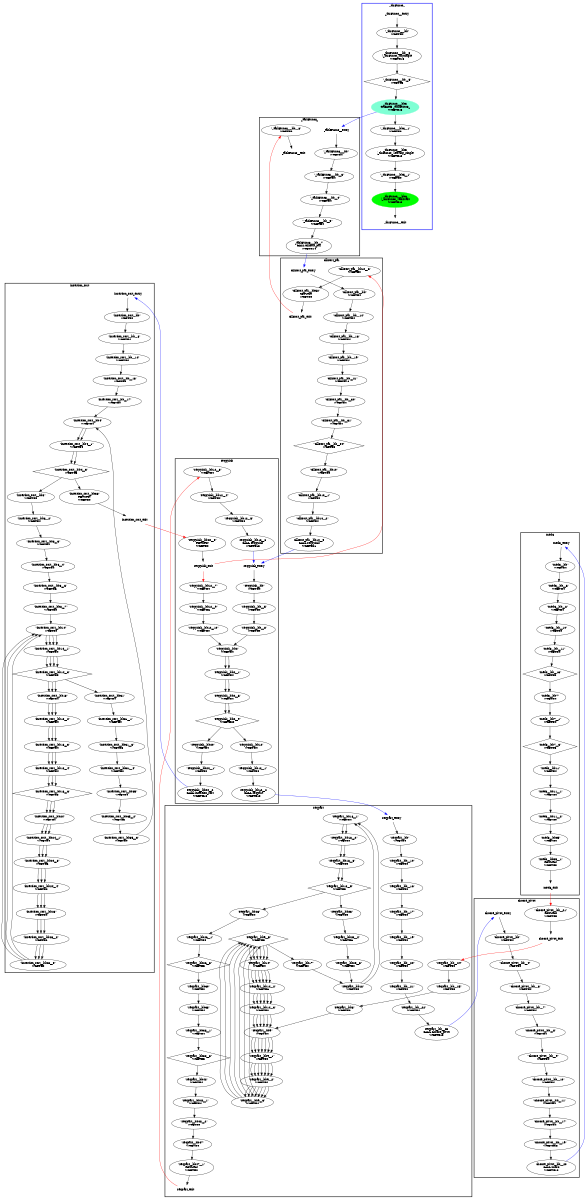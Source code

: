 digraph "CFG" {
fontsize=10;
orientation="portrait";
rankdir="TB";
size="10,8";
insertion_sort__bb4 [fontsize=10, label="\"insertion_sort__bb4\"\nWCET=4", width="0.01"];
insertion_sort_exit [color="white", fontsize=10, label="insertion_sort_exit", width="0.01"];
insertion_sort__bb__17 [fontsize=10, label="\"insertion_sort__bb__17\"\nWCET=0", width="0.01"];
insertion_sort__bb14 [fontsize=10, label="\"insertion_sort__bb14\"\nWCET=4", width="0.01"];
insertion_sort__bb [fontsize=10, label="\"insertion_sort__bb\"\nWCET=4", width="0.01"];
insertion_sort__bb14__3 [fontsize=10, label="\"insertion_sort__bb14__3\"\nWCET=5", shape=diamond, width="0.01"];
insertion_sort__bb31__1 [fontsize=10, label="\"insertion_sort__bb31__1\"\nWCET=4", width="0.01"];
insertion_sort__bb8__4 [fontsize=10, label="\"insertion_sort__bb8__4\"\nWCET=4", width="0.01"];
insertion_sort__bb31__3 [fontsize=10, label="\"insertion_sort__bb31__3\"\nWCET=6", width="0.01"];
insertion_sort_entry [color="white", fontsize=10, height="0.01", label="insertion_sort_entry", width="0.01"];
insertion_sort__bb28__3 [fontsize=10, label="\"insertion_sort__bb28__3\"\nWCET=0", width="0.01"];
insertion_sort__bb8__6 [fontsize=10, label="\"insertion_sort__bb8__6\"\nWCET=6", width="0.01"];
insertion_sort__bb8__2 [fontsize=10, label="\"insertion_sort__bb8__2\"\nWCET=4", width="0.01"];
insertion_sort__bb24__1 [fontsize=10, label="\"insertion_sort__bb24__1\"\nWCET=4", width="0.01"];
insertion_sort__bb24__3 [fontsize=10, label="\"insertion_sort__bb24__3\"\nWCET=6", width="0.01"];
insertion_sort__bb4__1 [fontsize=10, label="\"insertion_sort__bb4__1\"\nWCET=4", width="0.01"];
insertion_sort__bb18 [fontsize=10, label="\"insertion_sort__bb18\"\nWCET=4", width="0.01"];
insertion_sort__bb18__3 [fontsize=10, label="\"insertion_sort__bb18__3\"\nWCET=4", width="0.01"];
insertion_sort__bb28 [fontsize=10, label="\"insertion_sort__bb28\"\nWCET=4", width="0.01"];
insertion_sort__bb35 [fontsize=10, label="\"insertion_sort__bb35\"\nWCET=4", width="0.01"];
insertion_sort__bb8 [fontsize=10, label="\"insertion_sort__bb8\"\nWCET=4", width="0.01"];
insertion_sort__bb__8 [fontsize=10, label="\"insertion_sort__bb__8\"\nWCET=4", width="0.01"];
insertion_sort__bb31 [fontsize=10, label="\"insertion_sort__bb31\"\nWCET=4", width="0.01"];
insertion_sort__bb31__4 [fontsize=10, label="\"insertion_sort__bb31__4\"\nWCET=0", width="0.01"];
insertion_sort__bb24__4 [fontsize=10, label="\"insertion_sort__bb24__4\"\nWCET=0", width="0.01"];
insertion_sort__bb38 [fontsize=10, label="\"insertion_sort__bb38\"\nRETURN\nWCET=0", width="0.01"];
insertion_sort__bb8__7 [fontsize=10, label="\"insertion_sort__bb8__7\"\nWCET=0", width="0.01"];
insertion_sort__bb28__2 [fontsize=10, label="\"insertion_sort__bb28__2\"\nWCET=6", width="0.01"];
insertion_sort__bb24 [fontsize=10, label="\"insertion_sort__bb24\"\nWCET=4", width="0.01"];
insertion_sort__bb18__2 [fontsize=10, label="\"insertion_sort__bb18__2\"\nWCET=4", width="0.01"];
insertion_sort__bb4__3 [fontsize=10, label="\"insertion_sort__bb4__3\"\nWCET=5", shape=diamond, width="0.01"];
insertion_sort__bb35__2 [fontsize=10, label="\"insertion_sort__bb35__2\"\nWCET=6", width="0.01"];
insertion_sort__bb35__3 [fontsize=10, label="\"insertion_sort__bb35__3\"\nWCET=0", width="0.01"];
insertion_sort__bb14__1 [fontsize=10, label="\"insertion_sort__bb14__1\"\nWCET=4", width="0.01"];
insertion_sort__bb__16 [fontsize=10, label="\"insertion_sort__bb__16\"\nWCET=6", width="0.01"];
insertion_sort__bb18__6 [fontsize=10, label="\"insertion_sort__bb18__6\"\nWCET=5", shape=diamond, width="0.01"];
insertion_sort__bb18__4 [fontsize=10, label="\"insertion_sort__bb18__4\"\nWCET=4", width="0.01"];
insertion_sort__bb__14 [fontsize=10, label="\"insertion_sort__bb__14\"\nWCET=4", width="0.01"];
insertion_sort__bb8__3 [fontsize=10, label="\"insertion_sort__bb8__3\"\nWCET=4", width="0.01"];
med3__bb35__1 [fontsize=10, label="\"med3__bb35__1\"\nRETURN\nWCET=0", width="0.01"];
med3__bb11 [fontsize=10, label="\"med3__bb11\"\nWCET=4", width="0.01"];
med3__bb__10 [fontsize=10, label="\"med3__bb__10\"\nWCET=4", width="0.01"];
med3__bb [fontsize=10, label="\"med3__bb\"\nWCET=4", width="0.01"];
med3__bb11__1 [fontsize=10, label="\"med3__bb11__1\"\nWCET=4", width="0.01"];
med3_entry [color="white", fontsize=10, height="0.01", label="med3_entry", width="0.01"];
med3__bb__6 [fontsize=10, label="\"med3__bb__6\"\nWCET=4", width="0.01"];
med3__bb7__1 [fontsize=10, label="\"med3__bb7__1\"\nWCET=4", width="0.01"];
med3_exit [color="white", fontsize=10, label="med3_exit", width="0.01"];
med3__bb__8 [fontsize=10, label="\"med3__bb__8\"\nWCET=4", width="0.01"];
med3__bb7 [fontsize=10, label="\"med3__bb7\"\nWCET=4", width="0.01"];
med3__bb7__3 [fontsize=10, label="\"med3__bb7__3\"\nWCET=5", shape=diamond, width="0.01"];
med3__bb__11 [fontsize=10, label="\"med3__bb__11\"\nWCET=4", width="0.01"];
med3__bb11__2 [fontsize=10, label="\"med3__bb11__2\"\nWCET=0", width="0.01"];
med3__bb__13 [fontsize=10, label="\"med3__bb__13\"\nWCET=5", shape=diamond, width="0.01"];
med3__bb35 [fontsize=10, label="\"med3__bb35\"\nWCET=4", width="0.01"];
cilksort_par__bb__30 [fontsize=10, label="\"cilksort_par__bb__30\"\nWCET=4", width="0.01"];
cilksort_par__bb__19 [fontsize=10, label="\"cilksort_par__bb__19\"\nWCET=4", width="0.01"];
cilksort_par__bb10 [fontsize=10, label="\"cilksort_par__bb10\"\nWCET=4", width="0.01"];
cilksort_par__bb__16 [fontsize=10, label="\"cilksort_par__bb__16\"\nWCET=4", width="0.01"];
cilksort_par__bb10__1 [fontsize=10, label="\"cilksort_par__bb10__1\"\nWCET=4", width="0.01"];
cilksort_par__bb10__2 [fontsize=10, label="\"cilksort_par__bb10__2\"\nWCET=4", width="0.01"];
cilksort_par__bb10__6 [fontsize=10, label="\"cilksort_par__bb10__6\"\nWCET=0", width="0.01"];
cilksort_par__bb52 [fontsize=10, label="\"cilksort_par__bb52\"\nRETURN\nWCET=0", width="0.01"];
cilksort_par__bb10__5 [fontsize=10, label="cilksort_par__bb10__5\nCALL seqquick\nWCET=21", width="0.01"];
cilksort_par_exit [color="white", fontsize=10, label="cilksort_par_exit", width="0.01"];
cilksort_par__bb__14 [fontsize=10, label="\"cilksort_par__bb__14\"\nWCET=4", width="0.01"];
cilksort_par__bb__21 [fontsize=10, label="\"cilksort_par__bb__21\"\nWCET=16", width="0.01"];
cilksort_par__bb__34 [fontsize=10, label="\"cilksort_par__bb__34\"\nWCET=6", shape=diamond, width="0.01"];
cilksort_par_entry [color="white", fontsize=10, height="0.01", label="cilksort_par_entry", width="0.01"];
cilksort_par__bb [fontsize=10, label="\"cilksort_par__bb\"\nWCET=4", width="0.01"];
cilksort_par__bb__31 [fontsize=10, label="\"cilksort_par__bb__31\"\nWCET=4", width="0.01"];
_thrFunc0___bb3__1 [fontsize=10, label="\"_thrFunc0___bb3__1\"\nWCET=0", width="0.01"];
_thrFunc0___bb5 [fontsize=10, label="_thrFunc0___bb5\n(_thrFunc0_)leaving_single\nWCET=13", width="0.01"];
_thrFunc0__entry [color="white", fontsize=10, height="0.01", label="_thrFunc0__entry", width="0.01"];
_thrFunc0___bb6 [color=green, fontsize=10, label="_thrFunc0___bb6\n(_thrFunc0_)taskwait\nWCET=13", style=filled, width="0.01"];
_thrFunc0___bb5__1 [fontsize=10, label="\"_thrFunc0___bb5__1\"\nWCET=0", width="0.01"];
_thrFunc0___bb [fontsize=10, label="\"_thrFunc0___bb\"\nWCET=4", width="0.01"];
_thrFunc0___bb__3 [fontsize=10, label="_thrFunc0___bb__3\n(_thrFunc0_)mysingle\nWCET=13", width="0.01"];
_thrFunc0___bb__5 [fontsize=10, label="\"_thrFunc0___bb__5\"\nWCET=5", shape=diamond, width="0.01"];
_thrFunc0___bb3 [color=aquamarine, fontsize=10, label="_thrFunc0___bb3\nCREATE _taskFunc8_\nWCET=13", style=filled, width="0.01"];
_thrFunc0__exit [color="white", fontsize=10, label="_thrFunc0__exit", width="0.01"];
seqquick__bb2__6 [fontsize=10, label="\"seqquick__bb2__6\"\nWCET=4", width="0.01"];
seqquick__bb12__1 [fontsize=10, label="\"seqquick__bb12__1\"\nWCET=4", width="0.01"];
seqquick__bb12__6 [fontsize=10, label="seqquick__bb12__6\nCALL seqquick\nWCET=13", width="0.01"];
seqquick__bb [fontsize=10, label="\"seqquick__bb\"\nWCET=4", width="0.01"];
seqquick__bb__8 [fontsize=10, label="\"seqquick__bb__8\"\nWCET=0", width="0.01"];
seqquick__bb2__1 [fontsize=10, label="\"seqquick__bb2__1\"\nWCET=4", width="0.01"];
seqquick__bb20 [fontsize=10, label="\"seqquick__bb20\"\nWCET=4", width="0.01"];
seqquick__bb12__4 [fontsize=10, label="\"seqquick__bb12__4\"\nWCET=4", width="0.01"];
seqquick_entry [color="white", fontsize=10, height="0.01", label="seqquick_entry", width="0.01"];
seqquick__bb12__3 [fontsize=10, label="\"seqquick__bb12__3\"\nWCET=4", width="0.01"];
seqquick__bb12__5 [fontsize=10, label="\"seqquick__bb12__5\"\nWCET=4", width="0.01"];
seqquick__bb20__2 [fontsize=10, label="seqquick__bb20__2\nCALL insertion_sort\nWCET=13", width="0.01"];
seqquick__bb20__3 [fontsize=10, label="\"seqquick__bb20__3\"\nRETURN\nWCET=0", width="0.01"];
seqquick__bb12__7 [fontsize=10, label="\"seqquick__bb12__7\"\nWCET=4", width="0.01"];
seqquick__bb2__9 [fontsize=10, label="\"seqquick__bb2__9\"\nWCET=20", shape=diamond, width="0.01"];
seqquick__bb20__1 [fontsize=10, label="\"seqquick__bb20__1\"\nWCET=4", width="0.01"];
seqquick__bb12__10 [fontsize=10, label="\"seqquick__bb12__10\"\nWCET=0", width="0.01"];
seqquick__bb2 [fontsize=10, label="\"seqquick__bb2\"\nWCET=4", width="0.01"];
seqquick__bb12__9 [fontsize=10, label="\"seqquick__bb12__9\"\nWCET=6", width="0.01"];
seqquick_exit [color="white", fontsize=10, label="seqquick_exit", width="0.01"];
seqquick__bb__5 [fontsize=10, label="\"seqquick__bb__5\"\nWCET=4", width="0.01"];
seqquick__bb12__2 [fontsize=10, label="seqquick__bb12__2\nCALL seqpart\nWCET=13", width="0.01"];
seqquick__bb12 [fontsize=10, label="\"seqquick__bb12\"\nWCET=4", width="0.01"];
_taskFunc8___bb__7 [fontsize=10, label="_taskFunc8___bb__7\nCALL cilksort_par\nWCET=14", width="0.01"];
_taskFunc8__exit [color="white", fontsize=10, label="_taskFunc8__exit", width="0.01"];
_taskFunc8___bb__5 [fontsize=10, label="\"_taskFunc8___bb__5\"\nWCET=4", width="0.01"];
_taskFunc8___bb__3 [fontsize=10, label="\"_taskFunc8___bb__3\"\nWCET=4", width="0.01"];
_taskFunc8__entry [color="white", fontsize=10, height="0.01", label="_taskFunc8__entry", width="0.01"];
_taskFunc8___bb__4 [fontsize=10, label="\"_taskFunc8___bb__4\"\nWCET=4", width="0.01"];
_taskFunc8___bb [fontsize=10, label="\"_taskFunc8___bb\"\nWCET=4", width="0.01"];
_taskFunc8___bb__8 [fontsize=10, label="\"_taskFunc8___bb__8\"\nWCET=0", width="0.01"];
seqpart__bb18__1 [fontsize=10, label="\"seqpart__bb18__1\"\nWCET=4", width="0.01"];
seqpart__bb18 [fontsize=10, label="\"seqpart__bb18\"\nWCET=4", width="0.01"];
seqpart__bb__19 [fontsize=10, label="\"seqpart__bb__19\"\nWCET=4", width="0.01"];
seqpart__bb23 [fontsize=10, label="\"seqpart__bb23\"\nWCET=4", width="0.01"];
seqpart__bb__24 [fontsize=10, label="\"seqpart__bb__24\"\nWCET=4", width="0.01"];
seqpart__bb9 [fontsize=10, label="\"seqpart__bb9\"\nWCET=4", width="0.01"];
seqpart__bb30 [fontsize=10, label="\"seqpart__bb30\"\nWCET=0", width="0.01"];
seqpart__bb18__2 [fontsize=10, label="\"seqpart__bb18__2\"\nWCET=4", width="0.01"];
seqpart__bb23__2 [fontsize=10, label="\"seqpart__bb23__2\"\nWCET=6", width="0.01"];
seqpart__bb14__3 [fontsize=10, label="\"seqpart__bb14__3\"\nWCET=0", width="0.01"];
seqpart__bb47__1 [fontsize=10, label="\"seqpart__bb47__1\"\nRETURN\nWCET=0", width="0.01"];
seqpart__bb__22 [fontsize=10, label="\"seqpart__bb__22\"\nWCET=4", width="0.01"];
seqpart__bb17 [fontsize=10, label="\"seqpart__bb17\"\nWCET=0", width="0.01"];
seqpart__bb42__2 [fontsize=10, label="\"seqpart__bb42__2\"\nWCET=0", width="0.01"];
seqpart__bb42 [fontsize=10, label="\"seqpart__bb42\"\nWCET=4", width="0.01"];
seqpart__bb__10 [fontsize=10, label="\"seqpart__bb__10\"\nWCET=4", width="0.01"];
seqpart__bb9__3 [fontsize=10, label="\"seqpart__bb9__3\"\nWCET=4", width="0.01"];
seqpart__bb__16 [fontsize=10, label="\"seqpart__bb__16\"\nWCET=4", width="0.01"];
seqpart__bb8 [fontsize=10, label="\"seqpart__bb8\"\nWCET=0", width="0.01"];
seqpart__bb38__1 [fontsize=10, label="\"seqpart__bb38__1\"\nWCET=4", width="0.01"];
seqpart__bb26__3 [fontsize=10, label="\"seqpart__bb26__3\"\nWCET=5", shape=diamond, width="0.01"];
seqpart__bb38__3 [fontsize=10, label="\"seqpart__bb38__3\"\nWCET=5", shape=diamond, width="0.01"];
seqpart__bb26 [fontsize=10, label="\"seqpart__bb26\"\nWCET=4", width="0.01"];
seqpart__bb18__5 [fontsize=10, label="\"seqpart__bb18__5\"\nWCET=5", shape=diamond, width="0.01"];
seqpart__bb18__3 [fontsize=10, label="\"seqpart__bb18__3\"\nWCET=4", width="0.01"];
seqpart__bb9__1 [fontsize=10, label="\"seqpart__bb9__1\"\nWCET=4", width="0.01"];
seqpart__bb__21 [fontsize=10, label="\"seqpart__bb__21\"\nWCET=4", width="0.01"];
seqpart__bb__23 [fontsize=10, label="seqpart__bb__23\nCALL choose_pivot\nWCET=13", width="0.01"];
seqpart__bb47 [fontsize=10, label="\"seqpart__bb47\"\nWCET=4", width="0.01"];
seqpart__bb14__2 [fontsize=10, label="\"seqpart__bb14__2\"\nWCET=6", width="0.01"];
seqpart_exit [color="white", fontsize=10, label="seqpart_exit", width="0.01"];
seqpart_entry [color="white", fontsize=10, height="0.01", label="seqpart_entry", width="0.01"];
seqpart__bb__25 [fontsize=10, label="\"seqpart__bb__25\"\nWCET=0", width="0.01"];
seqpart__bb23__3 [fontsize=10, label="\"seqpart__bb23__3\"\nWCET=0", width="0.01"];
seqpart__bb__20 [fontsize=10, label="\"seqpart__bb__20\"\nWCET=4", width="0.01"];
seqpart__bb9__2 [fontsize=10, label="\"seqpart__bb9__2\"\nWCET=4", width="0.01"];
seqpart__bb9__5 [fontsize=10, label="\"seqpart__bb9__5\"\nWCET=5", shape=diamond, width="0.01"];
seqpart__bb42__1 [fontsize=10, label="\"seqpart__bb42__1\"\nWCET=4", width="0.01"];
seqpart__bb38 [fontsize=10, label="\"seqpart__bb38\"\nWCET=4", width="0.01"];
seqpart__bb26__1 [fontsize=10, label="\"seqpart__bb26__1\"\nWCET=4", width="0.01"];
seqpart__bb__17 [fontsize=10, label="\"seqpart__bb__17\"\nWCET=4", width="0.01"];
seqpart__bb [fontsize=10, label="\"seqpart__bb\"\nWCET=4", width="0.01"];
seqpart__bb14 [fontsize=10, label="\"seqpart__bb14\"\nWCET=4", width="0.01"];
choose_pivot_entry [color="white", fontsize=10, height="0.01", label="choose_pivot_entry", width="0.01"];
choose_pivot__bb__4 [fontsize=10, label="\"choose_pivot__bb__4\"\nWCET=4", width="0.01"];
choose_pivot__bb__8 [fontsize=10, label="\"choose_pivot__bb__8\"\nWCET=4", width="0.01"];
choose_pivot__bb__7 [fontsize=10, label="\"choose_pivot__bb__7\"\nWCET=4", width="0.01"];
choose_pivot__bb__11 [fontsize=10, label="\"choose_pivot__bb__11\"\nWCET=4", width="0.01"];
choose_pivot__bb__10 [fontsize=10, label="\"choose_pivot__bb__10\"\nWCET=4", width="0.01"];
choose_pivot__bb [fontsize=10, label="\"choose_pivot__bb\"\nWCET=4", width="0.01"];
choose_pivot__bb__21 [fontsize=10, label="\"choose_pivot__bb__21\"\nRETURN\nWCET=0", width="0.01"];
choose_pivot__bb__20 [fontsize=10, label="choose_pivot__bb__20\nCALL med3\nWCET=13", width="0.01"];
choose_pivot__bb__9 [fontsize=10, label="\"choose_pivot__bb__9\"\nWCET=4", width="0.01"];
choose_pivot__bb__17 [fontsize=10, label="\"choose_pivot__bb__17\"\nWCET=4", width="0.01"];
choose_pivot__bb__6 [fontsize=10, label="\"choose_pivot__bb__6\"\nWCET=4", width="0.01"];
choose_pivot__bb__19 [fontsize=10, label="\"choose_pivot__bb__19\"\nWCET=36", width="0.01"];
choose_pivot_exit [color="white", fontsize=10, label="choose_pivot_exit", width="0.01"];
insertion_sort__bb4 -> insertion_sort__bb4__1  [key=0];
insertion_sort__bb4 -> insertion_sort__bb4__1  [key=1];
insertion_sort_exit -> seqquick__bb20__3  [color=red, key=0];
insertion_sort__bb__17 -> insertion_sort__bb4  [key=0];
insertion_sort__bb14 -> insertion_sort__bb14__1  [key=0];
insertion_sort__bb14 -> insertion_sort__bb14__1  [key=1];
insertion_sort__bb14 -> insertion_sort__bb14__1  [key=2];
insertion_sort__bb14 -> insertion_sort__bb14__1  [key=3];
insertion_sort__bb -> insertion_sort__bb__8  [key=0];
insertion_sort__bb14__3 -> insertion_sort__bb18  [key=0];
insertion_sort__bb14__3 -> insertion_sort__bb18  [key=1];
insertion_sort__bb14__3 -> insertion_sort__bb18  [key=2];
insertion_sort__bb14__3 -> insertion_sort__bb31  [key=0];
insertion_sort__bb31__1 -> insertion_sort__bb31__3  [key=0];
insertion_sort__bb8__4 -> insertion_sort__bb8__6  [key=0];
insertion_sort__bb31__3 -> insertion_sort__bb31__4  [key=0];
insertion_sort_entry -> insertion_sort__bb  [key=0];
insertion_sort__bb28__3 -> insertion_sort__bb14  [key=0];
insertion_sort__bb28__3 -> insertion_sort__bb14  [key=1];
insertion_sort__bb28__3 -> insertion_sort__bb14  [key=2];
insertion_sort__bb8__6 -> insertion_sort__bb8__7  [key=0];
insertion_sort__bb8__2 -> insertion_sort__bb8__3  [key=0];
insertion_sort__bb24__1 -> insertion_sort__bb24__3  [key=0];
insertion_sort__bb24__1 -> insertion_sort__bb24__3  [key=1];
insertion_sort__bb24__1 -> insertion_sort__bb24__3  [key=2];
insertion_sort__bb24__3 -> insertion_sort__bb24__4  [key=0];
insertion_sort__bb24__3 -> insertion_sort__bb24__4  [key=1];
insertion_sort__bb24__3 -> insertion_sort__bb24__4  [key=2];
insertion_sort__bb4__1 -> insertion_sort__bb4__3  [key=0];
insertion_sort__bb4__1 -> insertion_sort__bb4__3  [key=1];
insertion_sort__bb18 -> insertion_sort__bb18__2  [key=0];
insertion_sort__bb18 -> insertion_sort__bb18__2  [key=1];
insertion_sort__bb18 -> insertion_sort__bb18__2  [key=2];
insertion_sort__bb18__3 -> insertion_sort__bb18__4  [key=0];
insertion_sort__bb18__3 -> insertion_sort__bb18__4  [key=1];
insertion_sort__bb18__3 -> insertion_sort__bb18__4  [key=2];
insertion_sort__bb28 -> insertion_sort__bb28__2  [key=0];
insertion_sort__bb28 -> insertion_sort__bb28__2  [key=1];
insertion_sort__bb28 -> insertion_sort__bb28__2  [key=2];
insertion_sort__bb35 -> insertion_sort__bb35__2  [key=0];
insertion_sort__bb8 -> insertion_sort__bb8__2  [key=0];
insertion_sort__bb__8 -> insertion_sort__bb__14  [key=0];
insertion_sort__bb31 -> insertion_sort__bb31__1  [key=0];
insertion_sort__bb31__4 -> insertion_sort__bb35  [key=0];
insertion_sort__bb24__4 -> insertion_sort__bb28  [key=0];
insertion_sort__bb24__4 -> insertion_sort__bb28  [key=1];
insertion_sort__bb24__4 -> insertion_sort__bb28  [key=2];
insertion_sort__bb38 -> insertion_sort_exit  [key=0];
insertion_sort__bb8__7 -> insertion_sort__bb14  [key=0];
insertion_sort__bb28__2 -> insertion_sort__bb28__3  [key=0];
insertion_sort__bb28__2 -> insertion_sort__bb28__3  [key=1];
insertion_sort__bb28__2 -> insertion_sort__bb28__3  [key=2];
insertion_sort__bb24 -> insertion_sort__bb24__1  [key=0];
insertion_sort__bb24 -> insertion_sort__bb24__1  [key=1];
insertion_sort__bb24 -> insertion_sort__bb24__1  [key=2];
insertion_sort__bb18__2 -> insertion_sort__bb18__3  [key=0];
insertion_sort__bb18__2 -> insertion_sort__bb18__3  [key=1];
insertion_sort__bb18__2 -> insertion_sort__bb18__3  [key=2];
insertion_sort__bb4__3 -> insertion_sort__bb8  [key=0];
insertion_sort__bb4__3 -> insertion_sort__bb38  [key=0];
insertion_sort__bb35__2 -> insertion_sort__bb35__3  [key=0];
insertion_sort__bb35__3 -> insertion_sort__bb4  [key=0];
insertion_sort__bb14__1 -> insertion_sort__bb14__3  [key=0];
insertion_sort__bb14__1 -> insertion_sort__bb14__3  [key=1];
insertion_sort__bb14__1 -> insertion_sort__bb14__3  [key=2];
insertion_sort__bb14__1 -> insertion_sort__bb14__3  [key=3];
insertion_sort__bb__16 -> insertion_sort__bb__17  [key=0];
insertion_sort__bb18__6 -> insertion_sort__bb24  [key=0];
insertion_sort__bb18__6 -> insertion_sort__bb24  [key=1];
insertion_sort__bb18__6 -> insertion_sort__bb24  [key=2];
insertion_sort__bb18__4 -> insertion_sort__bb18__6  [key=0];
insertion_sort__bb18__4 -> insertion_sort__bb18__6  [key=1];
insertion_sort__bb18__4 -> insertion_sort__bb18__6  [key=2];
insertion_sort__bb__14 -> insertion_sort__bb__16  [key=0];
insertion_sort__bb8__3 -> insertion_sort__bb8__4  [key=0];
med3__bb35__1 -> med3_exit  [key=0];
med3__bb11 -> med3__bb11__1  [key=0];
med3__bb__10 -> med3__bb__11  [key=0];
med3__bb -> med3__bb__6  [key=0];
med3__bb11__1 -> med3__bb11__2  [key=0];
med3_entry -> med3__bb  [key=0];
med3__bb__6 -> med3__bb__8  [key=0];
med3__bb7__1 -> med3__bb7__3  [key=0];
med3_exit -> choose_pivot__bb__21  [color=red, key=0];
med3__bb__8 -> med3__bb__10  [key=0];
med3__bb7 -> med3__bb7__1  [key=0];
med3__bb7__3 -> med3__bb11  [key=0];
med3__bb__11 -> med3__bb__13  [key=0];
med3__bb11__2 -> med3__bb35  [key=0];
med3__bb__13 -> med3__bb7  [key=0];
med3__bb35 -> med3__bb35__1  [key=0];
cilksort_par__bb__30 -> cilksort_par__bb__31  [key=0];
cilksort_par__bb__19 -> cilksort_par__bb__21  [key=0];
cilksort_par__bb10 -> cilksort_par__bb10__1  [key=0];
cilksort_par__bb__16 -> cilksort_par__bb__19  [key=0];
cilksort_par__bb10__1 -> cilksort_par__bb10__2  [key=0];
cilksort_par__bb10__2 -> cilksort_par__bb10__5  [key=0];
cilksort_par__bb10__6 -> cilksort_par__bb52  [key=0];
cilksort_par__bb52 -> cilksort_par_exit  [key=0];
cilksort_par__bb10__5 -> seqquick_entry  [color=blue, key=0];
cilksort_par_exit -> _taskFunc8___bb__8  [color=red, key=0];
cilksort_par__bb__14 -> cilksort_par__bb__16  [key=0];
cilksort_par__bb__21 -> cilksort_par__bb__30  [key=0];
cilksort_par__bb__34 -> cilksort_par__bb10  [key=0];
cilksort_par_entry -> cilksort_par__bb  [key=0];
cilksort_par__bb -> cilksort_par__bb__14  [key=0];
cilksort_par__bb__31 -> cilksort_par__bb__34  [key=0];
_thrFunc0___bb3__1 -> _thrFunc0___bb5  [key=0];
_thrFunc0___bb5 -> _thrFunc0___bb5__1  [key=0];
_thrFunc0__entry -> _thrFunc0___bb  [key=0];
_thrFunc0___bb6 -> _thrFunc0__exit  [key=0];
_thrFunc0___bb5__1 -> _thrFunc0___bb6  [key=0];
_thrFunc0___bb -> _thrFunc0___bb__3  [key=0];
_thrFunc0___bb__3 -> _thrFunc0___bb__5  [key=0];
_thrFunc0___bb__5 -> _thrFunc0___bb3  [key=0];
_thrFunc0___bb3 -> _thrFunc0___bb3__1  [key=0];
_thrFunc0___bb3 -> _taskFunc8__entry  [color=blue, key=0];
seqquick__bb2__6 -> seqquick__bb2__9  [key=0];
seqquick__bb2__6 -> seqquick__bb2__9  [key=1];
seqquick__bb12__1 -> seqquick__bb12__2  [key=0];
seqquick__bb12__6 -> seqquick_entry  [color=blue, key=0];
seqquick__bb -> seqquick__bb__5  [key=0];
seqquick__bb__8 -> seqquick__bb2  [key=0];
seqquick__bb2__1 -> seqquick__bb2__6  [key=0];
seqquick__bb2__1 -> seqquick__bb2__6  [key=1];
seqquick__bb20 -> seqquick__bb20__1  [key=0];
seqquick__bb12__4 -> seqquick__bb12__5  [key=0];
seqquick_entry -> seqquick__bb  [key=0];
seqquick__bb12__3 -> seqquick__bb12__4  [key=0];
seqquick__bb12__5 -> seqquick__bb12__6  [key=0];
seqquick__bb20__2 -> insertion_sort_entry  [color=blue, key=0];
seqquick__bb20__3 -> seqquick_exit  [key=0];
seqquick__bb12__7 -> seqquick__bb12__9  [key=0];
seqquick__bb2__9 -> seqquick__bb12  [key=0];
seqquick__bb2__9 -> seqquick__bb20  [key=0];
seqquick__bb20__1 -> seqquick__bb20__2  [key=0];
seqquick__bb12__10 -> seqquick__bb2  [key=0];
seqquick__bb2 -> seqquick__bb2__1  [key=0];
seqquick__bb2 -> seqquick__bb2__1  [key=1];
seqquick__bb12__9 -> seqquick__bb12__10  [key=0];
seqquick_exit -> cilksort_par__bb10__6  [color=red, key=0];
seqquick_exit -> seqquick__bb12__7  [color=red, key=0];
seqquick__bb__5 -> seqquick__bb__8  [key=0];
seqquick__bb12__2 -> seqpart_entry  [color=blue, key=0];
seqquick__bb12 -> seqquick__bb12__1  [key=0];
_taskFunc8___bb__7 -> cilksort_par_entry  [color=blue, key=0];
_taskFunc8___bb__5 -> _taskFunc8___bb__7  [key=0];
_taskFunc8___bb__3 -> _taskFunc8___bb__4  [key=0];
_taskFunc8__entry -> _taskFunc8___bb  [key=0];
_taskFunc8___bb__4 -> _taskFunc8___bb__5  [key=0];
_taskFunc8___bb -> _taskFunc8___bb__3  [key=0];
_taskFunc8___bb__8 -> _taskFunc8__exit  [key=0];
seqpart__bb18__1 -> seqpart__bb18__2  [key=0];
seqpart__bb18__1 -> seqpart__bb18__2  [key=1];
seqpart__bb18 -> seqpart__bb18__1  [key=0];
seqpart__bb18 -> seqpart__bb18__1  [key=1];
seqpart__bb__19 -> seqpart__bb__20  [key=0];
seqpart__bb23 -> seqpart__bb23__2  [key=0];
seqpart__bb__24 -> seqpart__bb__25  [key=0];
seqpart__bb9 -> seqpart__bb9__1  [key=0];
seqpart__bb9 -> seqpart__bb9__1  [key=1];
seqpart__bb9 -> seqpart__bb9__1  [key=2];
seqpart__bb9 -> seqpart__bb9__1  [key=3];
seqpart__bb9 -> seqpart__bb9__1  [key=4];
seqpart__bb9 -> seqpart__bb9__1  [key=5];
seqpart__bb9 -> seqpart__bb9__1  [key=6];
seqpart__bb30 -> seqpart__bb38  [key=0];
seqpart__bb18__2 -> seqpart__bb18__3  [key=0];
seqpart__bb18__2 -> seqpart__bb18__3  [key=1];
seqpart__bb23__2 -> seqpart__bb23__3  [key=0];
seqpart__bb14__3 -> seqpart__bb9  [key=0];
seqpart__bb14__3 -> seqpart__bb9  [key=1];
seqpart__bb14__3 -> seqpart__bb9  [key=2];
seqpart__bb14__3 -> seqpart__bb9  [key=3];
seqpart__bb14__3 -> seqpart__bb9  [key=4];
seqpart__bb14__3 -> seqpart__bb9  [key=5];
seqpart__bb47__1 -> seqpart_exit  [key=0];
seqpart__bb__22 -> seqpart__bb__23  [key=0];
seqpart__bb17 -> seqpart__bb18  [key=0];
seqpart__bb42__2 -> seqpart__bb47  [key=0];
seqpart__bb42 -> seqpart__bb42__1  [key=0];
seqpart__bb__10 -> seqpart__bb__16  [key=0];
seqpart__bb9__3 -> seqpart__bb9__5  [key=0];
seqpart__bb9__3 -> seqpart__bb9__5  [key=1];
seqpart__bb9__3 -> seqpart__bb9__5  [key=2];
seqpart__bb9__3 -> seqpart__bb9__5  [key=3];
seqpart__bb9__3 -> seqpart__bb9__5  [key=4];
seqpart__bb9__3 -> seqpart__bb9__5  [key=5];
seqpart__bb9__3 -> seqpart__bb9__5  [key=6];
seqpart__bb__16 -> seqpart__bb__17  [key=0];
seqpart__bb8 -> seqpart__bb9  [key=0];
seqpart__bb38__1 -> seqpart__bb38__3  [key=0];
seqpart__bb26__3 -> seqpart__bb30  [key=0];
seqpart__bb38__3 -> seqpart__bb42  [key=0];
seqpart__bb26 -> seqpart__bb26__1  [key=0];
seqpart__bb18__5 -> seqpart__bb23  [key=0];
seqpart__bb18__5 -> seqpart__bb26  [key=0];
seqpart__bb18__3 -> seqpart__bb18__5  [key=0];
seqpart__bb18__3 -> seqpart__bb18__5  [key=1];
seqpart__bb9__1 -> seqpart__bb9__2  [key=0];
seqpart__bb9__1 -> seqpart__bb9__2  [key=1];
seqpart__bb9__1 -> seqpart__bb9__2  [key=2];
seqpart__bb9__1 -> seqpart__bb9__2  [key=3];
seqpart__bb9__1 -> seqpart__bb9__2  [key=4];
seqpart__bb9__1 -> seqpart__bb9__2  [key=5];
seqpart__bb9__1 -> seqpart__bb9__2  [key=6];
seqpart__bb__21 -> seqpart__bb__22  [key=0];
seqpart__bb__23 -> choose_pivot_entry  [color=blue, key=0];
seqpart__bb47 -> seqpart__bb47__1  [key=0];
seqpart__bb14__2 -> seqpart__bb14__3  [key=0];
seqpart__bb14__2 -> seqpart__bb14__3  [key=1];
seqpart__bb14__2 -> seqpart__bb14__3  [key=2];
seqpart__bb14__2 -> seqpart__bb14__3  [key=3];
seqpart__bb14__2 -> seqpart__bb14__3  [key=4];
seqpart__bb14__2 -> seqpart__bb14__3  [key=5];
seqpart_exit -> seqquick__bb12__3  [color=red, key=0];
seqpart_entry -> seqpart__bb  [key=0];
seqpart__bb__25 -> seqpart__bb8  [key=0];
seqpart__bb23__3 -> seqpart__bb18  [key=0];
seqpart__bb__20 -> seqpart__bb__21  [key=0];
seqpart__bb9__2 -> seqpart__bb9__3  [key=0];
seqpart__bb9__2 -> seqpart__bb9__3  [key=1];
seqpart__bb9__2 -> seqpart__bb9__3  [key=2];
seqpart__bb9__2 -> seqpart__bb9__3  [key=3];
seqpart__bb9__2 -> seqpart__bb9__3  [key=4];
seqpart__bb9__2 -> seqpart__bb9__3  [key=5];
seqpart__bb9__2 -> seqpart__bb9__3  [key=6];
seqpart__bb9__5 -> seqpart__bb14  [key=0];
seqpart__bb9__5 -> seqpart__bb14  [key=1];
seqpart__bb9__5 -> seqpart__bb14  [key=2];
seqpart__bb9__5 -> seqpart__bb14  [key=3];
seqpart__bb9__5 -> seqpart__bb14  [key=4];
seqpart__bb9__5 -> seqpart__bb14  [key=5];
seqpart__bb9__5 -> seqpart__bb17  [key=0];
seqpart__bb42__1 -> seqpart__bb42__2  [key=0];
seqpart__bb38 -> seqpart__bb38__1  [key=0];
seqpart__bb26__1 -> seqpart__bb26__3  [key=0];
seqpart__bb__17 -> seqpart__bb__19  [key=0];
seqpart__bb -> seqpart__bb__10  [key=0];
seqpart__bb14 -> seqpart__bb14__2  [key=0];
seqpart__bb14 -> seqpart__bb14__2  [key=1];
seqpart__bb14 -> seqpart__bb14__2  [key=2];
seqpart__bb14 -> seqpart__bb14__2  [key=3];
seqpart__bb14 -> seqpart__bb14__2  [key=4];
seqpart__bb14 -> seqpart__bb14__2  [key=5];
choose_pivot_entry -> choose_pivot__bb  [key=0];
choose_pivot__bb__4 -> choose_pivot__bb__6  [key=0];
choose_pivot__bb__8 -> choose_pivot__bb__9  [key=0];
choose_pivot__bb__7 -> choose_pivot__bb__8  [key=0];
choose_pivot__bb__11 -> choose_pivot__bb__17  [key=0];
choose_pivot__bb__10 -> choose_pivot__bb__11  [key=0];
choose_pivot__bb -> choose_pivot__bb__4  [key=0];
choose_pivot__bb__21 -> choose_pivot_exit  [key=0];
choose_pivot__bb__20 -> med3_entry  [color=blue, key=0];
choose_pivot__bb__9 -> choose_pivot__bb__10  [key=0];
choose_pivot__bb__17 -> choose_pivot__bb__19  [key=0];
choose_pivot__bb__6 -> choose_pivot__bb__7  [key=0];
choose_pivot__bb__19 -> choose_pivot__bb__20  [key=0];
choose_pivot_exit -> seqpart__bb__24  [color=red, key=0];
subgraph "cluster__thrFunc0_" {
label=_thrFunc0_
style="bold"
color="blue"
"_thrFunc0___bb"
"_thrFunc0___bb__3"
"_thrFunc0___bb__5"
"_thrFunc0___bb3"
"_thrFunc0___bb3__1"
"_thrFunc0___bb5"
"_thrFunc0___bb5__1"
"_thrFunc0___bb6"

"_thrFunc0__entry"
"_thrFunc0__exit"
}
subgraph "cluster__taskFunc8_" {
label=_taskFunc8_
style="bold"
"_taskFunc8___bb"
"_taskFunc8___bb__3"
"_taskFunc8___bb__4"
"_taskFunc8___bb__5"
"_taskFunc8___bb__7"
"_taskFunc8___bb__8"

"_taskFunc8__entry"
"_taskFunc8__exit"
}
subgraph "cluster_cilksort_par" {
label=cilksort_par
style="bold"
"cilksort_par__bb"
"cilksort_par__bb__14"
"cilksort_par__bb__16"
"cilksort_par__bb__19"
"cilksort_par__bb__21"
"cilksort_par__bb__30"
"cilksort_par__bb__31"
"cilksort_par__bb__34"
"cilksort_par__bb10"
"cilksort_par__bb10__1"
"cilksort_par__bb10__2"
"cilksort_par__bb10__5"
"cilksort_par__bb10__6"






































"cilksort_par__bb52"
"cilksort_par_entry"
"cilksort_par_exit"
}
subgraph "cluster__taskFunc2_" {
label=_taskFunc2_
style="bold"






















}
subgraph "cluster__taskFunc6_" {
label=_taskFunc6_
style="bold"





























}
subgraph "cluster_cilkmerge_par" {
label=cilkmerge_par
style="bold"






































































}
subgraph "cluster_seqmerge" {
label=seqmerge
style="bold"



















































































































}
subgraph "cluster_binsplit" {
label=binsplit
style="bold"




































}
subgraph "cluster__taskFunc0_" {
label=_taskFunc0_
style="bold"






























}
subgraph "cluster__taskFunc1_" {
label=_taskFunc1_
style="bold"


































}
subgraph "cluster__taskFunc5_" {
label=_taskFunc5_
style="bold"


























}
subgraph "cluster__taskFunc4_" {
label=_taskFunc4_
style="bold"






















}
subgraph "cluster__taskFunc3_" {
label=_taskFunc3_
style="bold"






















}
subgraph "cluster__taskFunc7_" {
label=_taskFunc7_
style="bold"



































}
subgraph "cluster_seqquick" {
label=seqquick
style="bold"
"seqquick__bb"
"seqquick__bb__5"
"seqquick__bb__8"
"seqquick__bb2"
"seqquick__bb2__1"
"seqquick__bb2__6"
"seqquick__bb2__9"
"seqquick__bb12"
"seqquick__bb12__1"
"seqquick__bb12__2"
"seqquick__bb12__3"
"seqquick__bb12__4"
"seqquick__bb12__5"
"seqquick__bb12__6"
"seqquick__bb12__7"
"seqquick__bb12__9"
"seqquick__bb12__10"
"seqquick__bb20"
"seqquick__bb20__1"
"seqquick__bb20__2"
"seqquick__bb20__3"
"seqquick_entry"
"seqquick_exit"
}
subgraph "cluster_seqpart" {
label=seqpart
style="bold"
"seqpart__bb"
"seqpart__bb__10"
"seqpart__bb__16"
"seqpart__bb__17"
"seqpart__bb__19"
"seqpart__bb__20"
"seqpart__bb__21"
"seqpart__bb__22"
"seqpart__bb__23"
"seqpart__bb__24"
"seqpart__bb__25"
"seqpart__bb8"
"seqpart__bb9"
"seqpart__bb9__1"
"seqpart__bb9__2"
"seqpart__bb9__3"
"seqpart__bb9__5"
"seqpart__bb14"
"seqpart__bb14__2"
"seqpart__bb14__3"
"seqpart__bb17"
"seqpart__bb18"
"seqpart__bb18__1"
"seqpart__bb18__2"
"seqpart__bb18__3"
"seqpart__bb18__5"
"seqpart__bb23"
"seqpart__bb23__2"
"seqpart__bb23__3"
"seqpart__bb26"
"seqpart__bb26__1"
"seqpart__bb26__3"
"seqpart__bb30"









"seqpart__bb38"
"seqpart__bb38__1"
"seqpart__bb38__3"
"seqpart__bb42"
"seqpart__bb42__1"
"seqpart__bb42__2"



"seqpart__bb47"
"seqpart__bb47__1"
"seqpart_entry"
"seqpart_exit"
}
subgraph "cluster_choose_pivot" {
label=choose_pivot
style="bold"
"choose_pivot__bb"
"choose_pivot__bb__4"
"choose_pivot__bb__6"
"choose_pivot__bb__7"
"choose_pivot__bb__8"
"choose_pivot__bb__9"
"choose_pivot__bb__10"
"choose_pivot__bb__11"
"choose_pivot__bb__17"
"choose_pivot__bb__19"
"choose_pivot__bb__20"
"choose_pivot__bb__21"
"choose_pivot_entry"
"choose_pivot_exit"
}
subgraph "cluster_med3" {
label=med3
style="bold"
"med3__bb"
"med3__bb__6"
"med3__bb__8"
"med3__bb__10"
"med3__bb__11"
"med3__bb__13"
"med3__bb7"
"med3__bb7__1"
"med3__bb7__3"
"med3__bb11"
"med3__bb11__1"
"med3__bb11__2"
























"med3__bb35"
"med3__bb35__1"
"med3_entry"
"med3_exit"
}
subgraph "cluster_insertion_sort" {
label=insertion_sort
style="bold"
"insertion_sort__bb"
"insertion_sort__bb__8"
"insertion_sort__bb__14"
"insertion_sort__bb__16"
"insertion_sort__bb__17"
"insertion_sort__bb4"
"insertion_sort__bb4__1"
"insertion_sort__bb4__3"
"insertion_sort__bb8"
"insertion_sort__bb8__2"
"insertion_sort__bb8__3"
"insertion_sort__bb8__4"
"insertion_sort__bb8__6"
"insertion_sort__bb8__7"
"insertion_sort__bb14"
"insertion_sort__bb14__1"
"insertion_sort__bb14__3"
"insertion_sort__bb18"
"insertion_sort__bb18__2"
"insertion_sort__bb18__3"
"insertion_sort__bb18__4"
"insertion_sort__bb18__6"
"insertion_sort__bb24"
"insertion_sort__bb24__1"
"insertion_sort__bb24__3"
"insertion_sort__bb24__4"
"insertion_sort__bb28"
"insertion_sort__bb28__2"
"insertion_sort__bb28__3"
"insertion_sort__bb31"
"insertion_sort__bb31__1"
"insertion_sort__bb31__3"
"insertion_sort__bb31__4"
"insertion_sort__bb35"
"insertion_sort__bb35__2"
"insertion_sort__bb35__3"
"insertion_sort__bb38"
"insertion_sort_entry"
"insertion_sort_exit"
}
}
